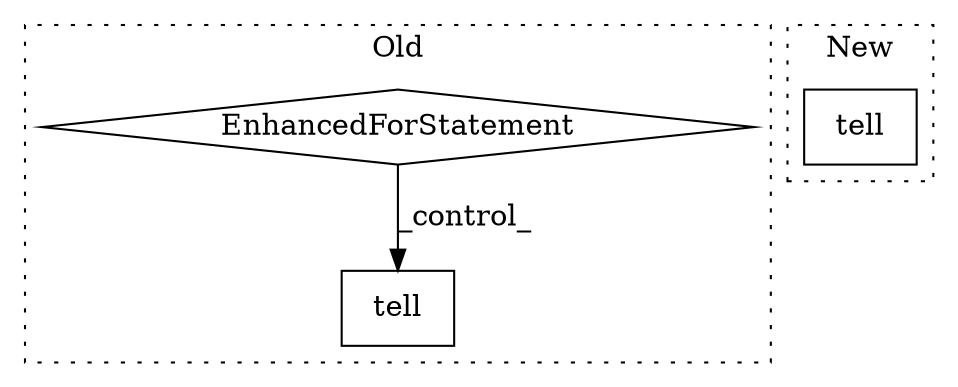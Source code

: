 digraph G {
subgraph cluster0 {
1 [label="tell" a="32" s="2036,2044" l="5,1" shape="box"];
3 [label="EnhancedForStatement" a="70" s="1919,1986" l="57,2" shape="diamond"];
label = "Old";
style="dotted";
}
subgraph cluster1 {
2 [label="tell" a="32" s="2115,2133" l="5,1" shape="box"];
label = "New";
style="dotted";
}
3 -> 1 [label="_control_"];
}